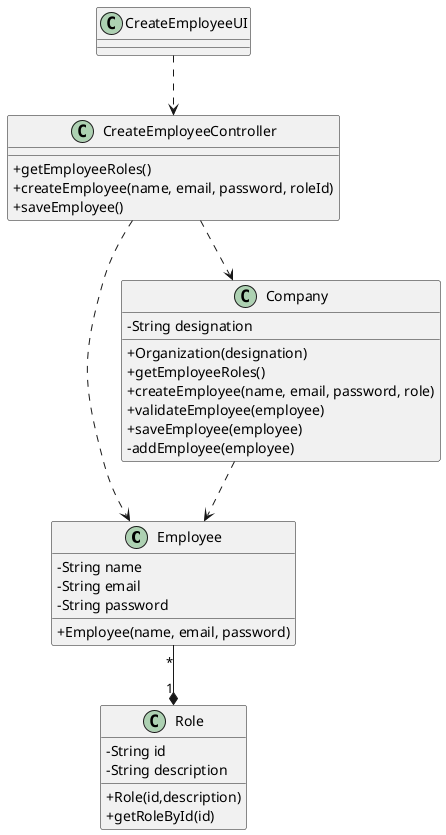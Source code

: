 @startuml US10_CD
skinparam classAttributeIconSize 0

class Employee {
  -String name
  -String email
  -String password
  +Employee(name, email, password)
}

class Role {
  -String id
  -String description
  +Role(id,description)
  +getRoleById(id)
}

class Company {
  -String designation
  +Organization(designation)
  +getEmployeeRoles()
  +createEmployee(name, email, password, role)
  +validateEmployee(employee)
  +saveEmployee(employee)
  -addEmployee(employee)
}

class CreateEmployeeController {
  +getEmployeeRoles()
  +createEmployee(name, email, password, roleId)
  +saveEmployee()
}

class CreateEmployeeUI {
}

CreateEmployeeUI ..> CreateEmployeeController
CreateEmployeeController ..> Employee
CreateEmployeeController ..> Company
Company ..> Employee
Employee "*" --* "1" Role

@enduml